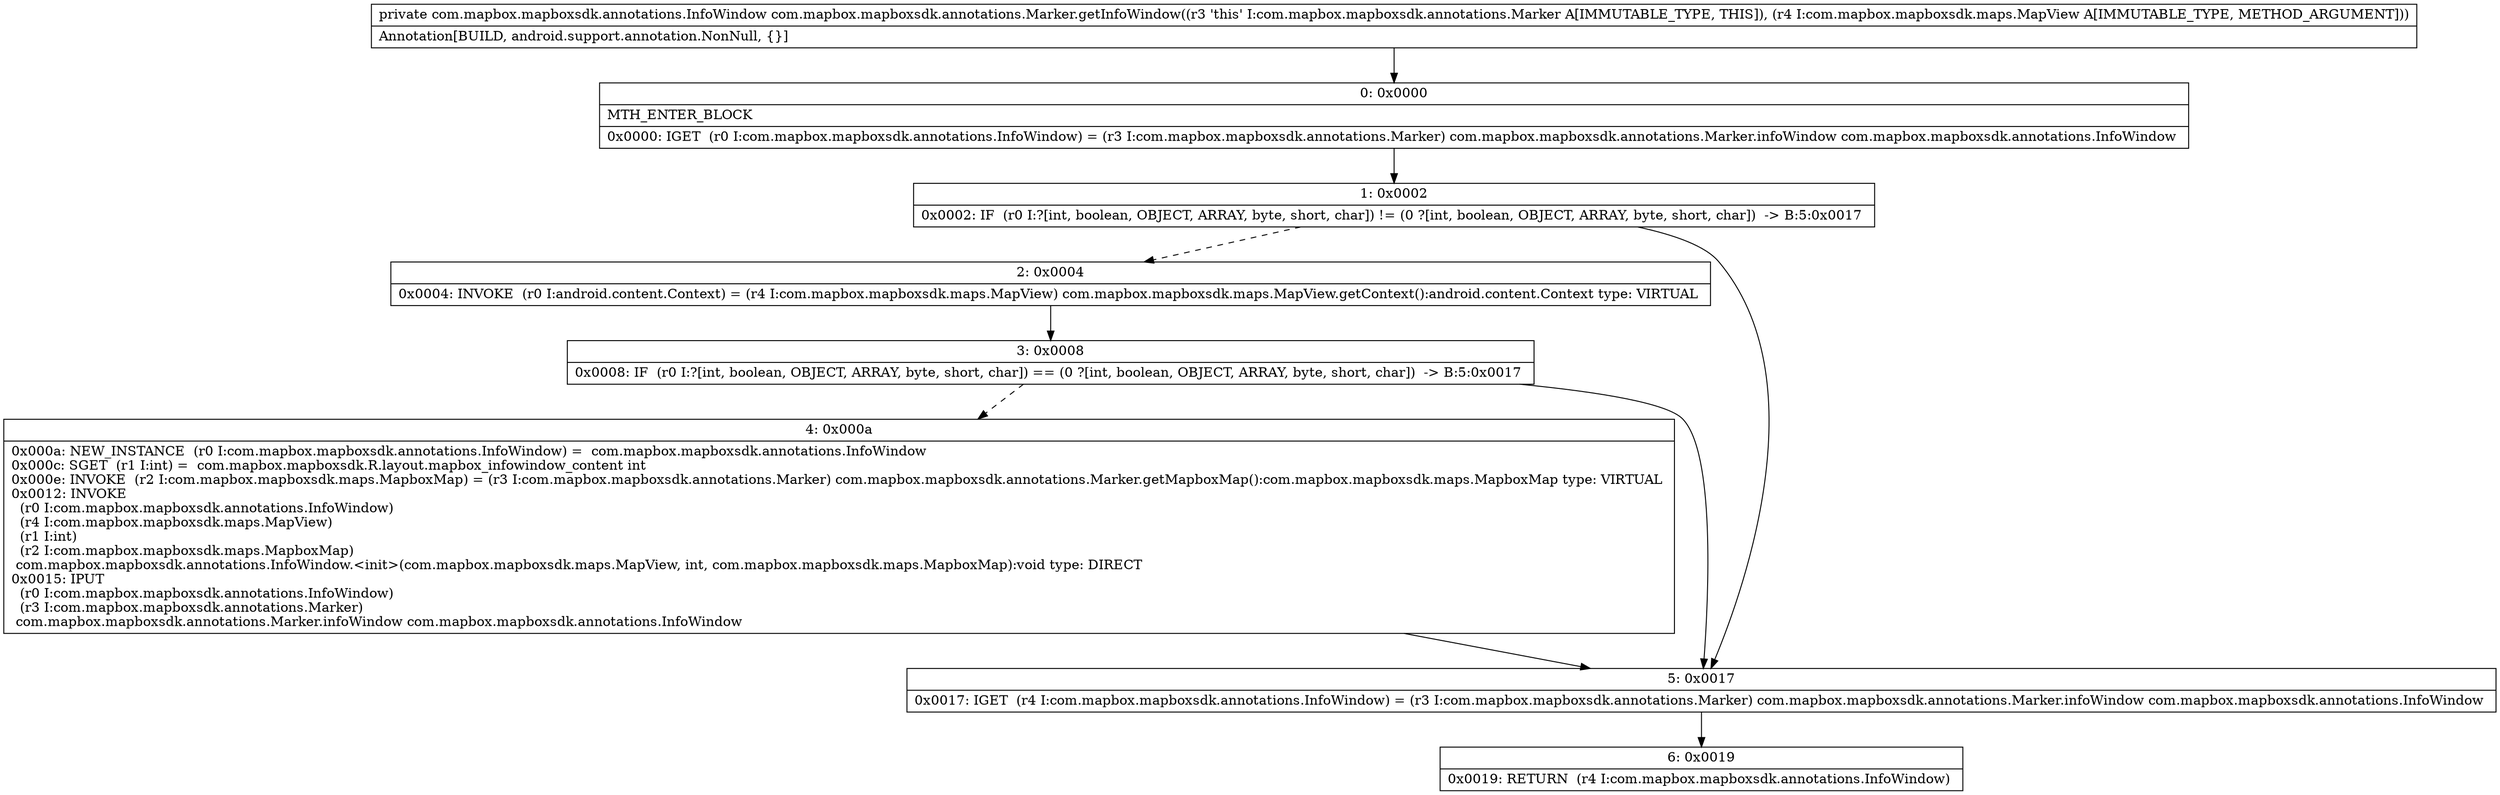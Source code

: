 digraph "CFG forcom.mapbox.mapboxsdk.annotations.Marker.getInfoWindow(Lcom\/mapbox\/mapboxsdk\/maps\/MapView;)Lcom\/mapbox\/mapboxsdk\/annotations\/InfoWindow;" {
Node_0 [shape=record,label="{0\:\ 0x0000|MTH_ENTER_BLOCK\l|0x0000: IGET  (r0 I:com.mapbox.mapboxsdk.annotations.InfoWindow) = (r3 I:com.mapbox.mapboxsdk.annotations.Marker) com.mapbox.mapboxsdk.annotations.Marker.infoWindow com.mapbox.mapboxsdk.annotations.InfoWindow \l}"];
Node_1 [shape=record,label="{1\:\ 0x0002|0x0002: IF  (r0 I:?[int, boolean, OBJECT, ARRAY, byte, short, char]) != (0 ?[int, boolean, OBJECT, ARRAY, byte, short, char])  \-\> B:5:0x0017 \l}"];
Node_2 [shape=record,label="{2\:\ 0x0004|0x0004: INVOKE  (r0 I:android.content.Context) = (r4 I:com.mapbox.mapboxsdk.maps.MapView) com.mapbox.mapboxsdk.maps.MapView.getContext():android.content.Context type: VIRTUAL \l}"];
Node_3 [shape=record,label="{3\:\ 0x0008|0x0008: IF  (r0 I:?[int, boolean, OBJECT, ARRAY, byte, short, char]) == (0 ?[int, boolean, OBJECT, ARRAY, byte, short, char])  \-\> B:5:0x0017 \l}"];
Node_4 [shape=record,label="{4\:\ 0x000a|0x000a: NEW_INSTANCE  (r0 I:com.mapbox.mapboxsdk.annotations.InfoWindow) =  com.mapbox.mapboxsdk.annotations.InfoWindow \l0x000c: SGET  (r1 I:int) =  com.mapbox.mapboxsdk.R.layout.mapbox_infowindow_content int \l0x000e: INVOKE  (r2 I:com.mapbox.mapboxsdk.maps.MapboxMap) = (r3 I:com.mapbox.mapboxsdk.annotations.Marker) com.mapbox.mapboxsdk.annotations.Marker.getMapboxMap():com.mapbox.mapboxsdk.maps.MapboxMap type: VIRTUAL \l0x0012: INVOKE  \l  (r0 I:com.mapbox.mapboxsdk.annotations.InfoWindow)\l  (r4 I:com.mapbox.mapboxsdk.maps.MapView)\l  (r1 I:int)\l  (r2 I:com.mapbox.mapboxsdk.maps.MapboxMap)\l com.mapbox.mapboxsdk.annotations.InfoWindow.\<init\>(com.mapbox.mapboxsdk.maps.MapView, int, com.mapbox.mapboxsdk.maps.MapboxMap):void type: DIRECT \l0x0015: IPUT  \l  (r0 I:com.mapbox.mapboxsdk.annotations.InfoWindow)\l  (r3 I:com.mapbox.mapboxsdk.annotations.Marker)\l com.mapbox.mapboxsdk.annotations.Marker.infoWindow com.mapbox.mapboxsdk.annotations.InfoWindow \l}"];
Node_5 [shape=record,label="{5\:\ 0x0017|0x0017: IGET  (r4 I:com.mapbox.mapboxsdk.annotations.InfoWindow) = (r3 I:com.mapbox.mapboxsdk.annotations.Marker) com.mapbox.mapboxsdk.annotations.Marker.infoWindow com.mapbox.mapboxsdk.annotations.InfoWindow \l}"];
Node_6 [shape=record,label="{6\:\ 0x0019|0x0019: RETURN  (r4 I:com.mapbox.mapboxsdk.annotations.InfoWindow) \l}"];
MethodNode[shape=record,label="{private com.mapbox.mapboxsdk.annotations.InfoWindow com.mapbox.mapboxsdk.annotations.Marker.getInfoWindow((r3 'this' I:com.mapbox.mapboxsdk.annotations.Marker A[IMMUTABLE_TYPE, THIS]), (r4 I:com.mapbox.mapboxsdk.maps.MapView A[IMMUTABLE_TYPE, METHOD_ARGUMENT]))  | Annotation[BUILD, android.support.annotation.NonNull, \{\}]\l}"];
MethodNode -> Node_0;
Node_0 -> Node_1;
Node_1 -> Node_2[style=dashed];
Node_1 -> Node_5;
Node_2 -> Node_3;
Node_3 -> Node_4[style=dashed];
Node_3 -> Node_5;
Node_4 -> Node_5;
Node_5 -> Node_6;
}

